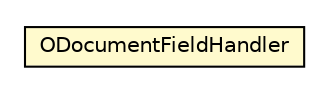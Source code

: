 #!/usr/local/bin/dot
#
# Class diagram 
# Generated by UMLGraph version R5_6-24-gf6e263 (http://www.umlgraph.org/)
#

digraph G {
	edge [fontname="Helvetica",fontsize=10,labelfontname="Helvetica",labelfontsize=10];
	node [fontname="Helvetica",fontsize=10,shape=plaintext];
	nodesep=0.25;
	ranksep=0.5;
	// com.orientechnologies.orient.object.enhancement.field.ODocumentFieldHandler
	c2905709 [label=<<table title="com.orientechnologies.orient.object.enhancement.field.ODocumentFieldHandler" border="0" cellborder="1" cellspacing="0" cellpadding="2" port="p" bgcolor="lemonChiffon" href="./ODocumentFieldHandler.html">
		<tr><td><table border="0" cellspacing="0" cellpadding="1">
<tr><td align="center" balign="center"> ODocumentFieldHandler </td></tr>
		</table></td></tr>
		</table>>, URL="./ODocumentFieldHandler.html", fontname="Helvetica", fontcolor="black", fontsize=10.0];
}

